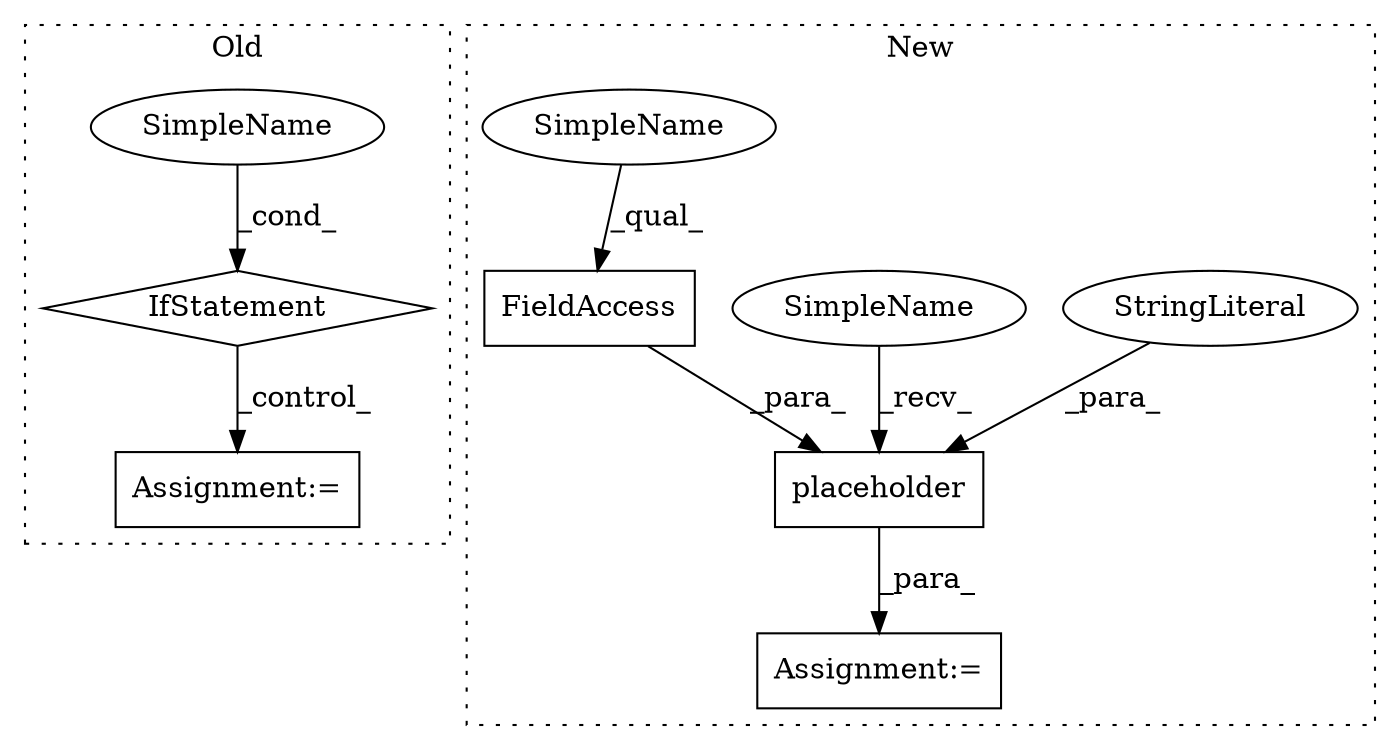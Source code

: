 digraph G {
subgraph cluster0 {
1 [label="IfStatement" a="25" s="6861,6885" l="4,2" shape="diamond"];
5 [label="Assignment:=" a="7" s="6949" l="1" shape="box"];
6 [label="SimpleName" a="42" s="" l="" shape="ellipse"];
label = "Old";
style="dotted";
}
subgraph cluster1 {
2 [label="placeholder" a="32" s="1689,1737" l="12,1" shape="box"];
3 [label="FieldAccess" a="22" s="1701" l="18" shape="box"];
4 [label="Assignment:=" a="7" s="1677" l="1" shape="box"];
7 [label="StringLiteral" a="45" s="1728" l="9" shape="ellipse"];
8 [label="SimpleName" a="42" s="1678" l="10" shape="ellipse"];
9 [label="SimpleName" a="42" s="1701" l="10" shape="ellipse"];
label = "New";
style="dotted";
}
1 -> 5 [label="_control_"];
2 -> 4 [label="_para_"];
3 -> 2 [label="_para_"];
6 -> 1 [label="_cond_"];
7 -> 2 [label="_para_"];
8 -> 2 [label="_recv_"];
9 -> 3 [label="_qual_"];
}